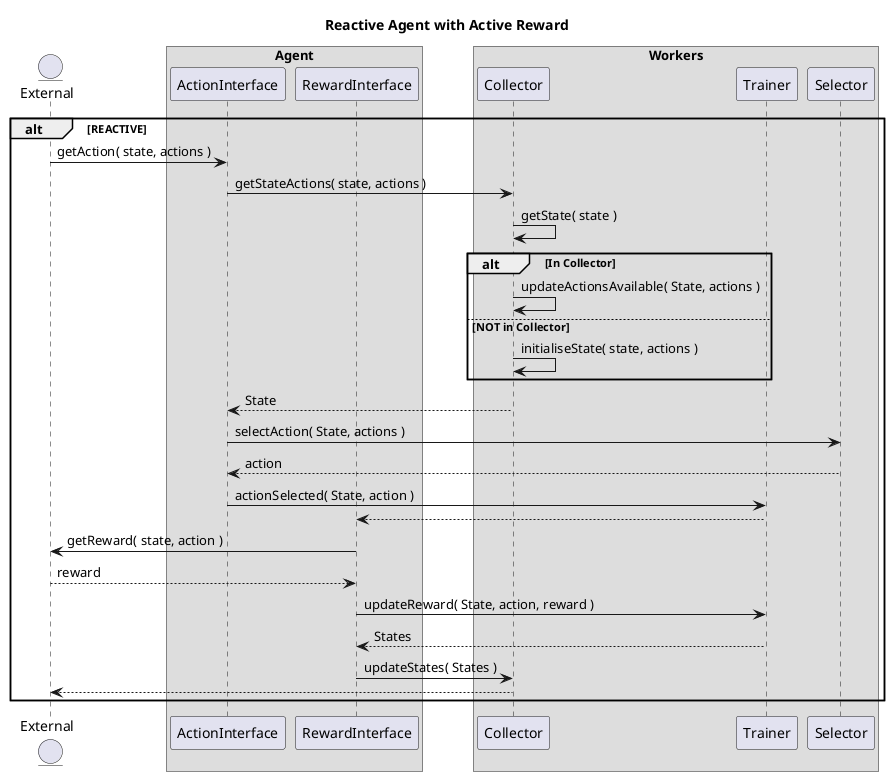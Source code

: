 @startuml

title Reactive Agent with Active Reward

entity External

box "Agent"
  participant ActionInterface 
  participant RewardInterface 
end box

box "Workers"
  participant Collector
  participant Trainer
  participant Selector 
end box

alt REACTIVE
  External    -> ActionInterface : getAction( state, actions )
  ActionInterface   -> Collector : getStateActions( state, actions )
  Collector   -> Collector : getState( state )

  alt In Collector
    Collector   -> Collector : updateActionsAvailable( State, actions )
  else NOT in Collector
    Collector   -> Collector : initialiseState( state, actions )
  end

  ActionInterface    <-- Collector : State
  ActionInterface     -> Selector  : selectAction( State, actions )
  ActionInterface    <-- Selector  : action
  ActionInterface     -> Trainer   : actionSelected( State, action )
  RewardInterface    <-- Trainer
  External      <- RewardInterface : getReward( state, action )
  External     --> RewardInterface : reward
  RewardInterface     -> Trainer   : updateReward( State, action, reward )
  RewardInterface    <-- Trainer   : States
  RewardInterface    ->  Collector : updateStates( States )
  External     <-- Collector 
end

@enduml